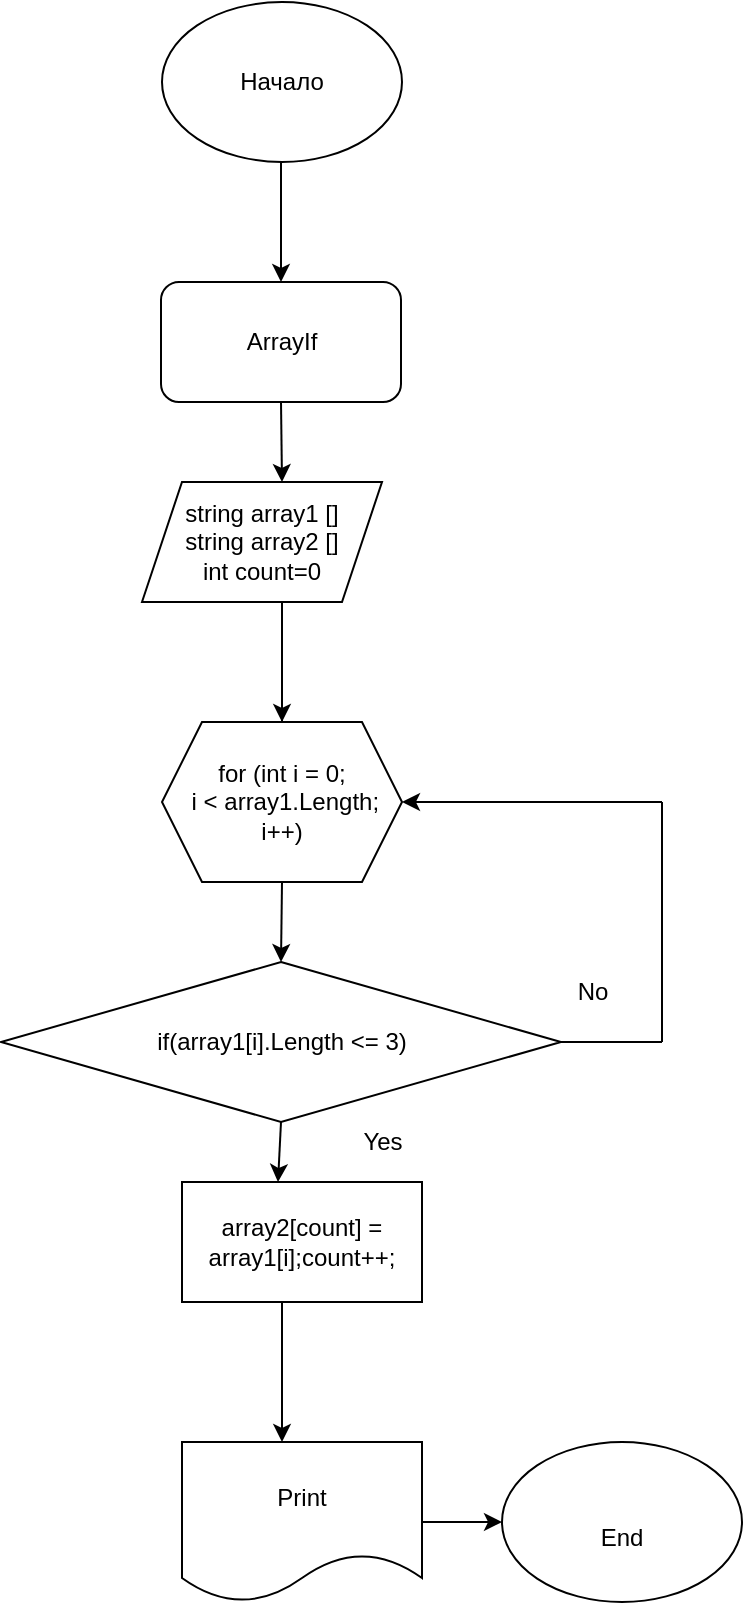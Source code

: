 <mxfile version="20.6.0" type="device"><diagram id="C5RBs43oDa-KdzZeNtuy" name="Page-1"><mxGraphModel dx="806" dy="555" grid="1" gridSize="10" guides="1" tooltips="1" connect="1" arrows="1" fold="1" page="1" pageScale="1" pageWidth="827" pageHeight="1169" math="0" shadow="0"><root><mxCell id="WIyWlLk6GJQsqaUBKTNV-0"/><mxCell id="WIyWlLk6GJQsqaUBKTNV-1" parent="WIyWlLk6GJQsqaUBKTNV-0"/><mxCell id="6xuhC5yavEkfvp2Mr6EM-1" value="Начало" style="ellipse;whiteSpace=wrap;html=1;" vertex="1" parent="WIyWlLk6GJQsqaUBKTNV-1"><mxGeometry x="380" y="10" width="120" height="80" as="geometry"/></mxCell><mxCell id="6xuhC5yavEkfvp2Mr6EM-3" value="" style="endArrow=classic;html=1;rounded=0;" edge="1" parent="WIyWlLk6GJQsqaUBKTNV-1" target="6xuhC5yavEkfvp2Mr6EM-5"><mxGeometry width="50" height="50" relative="1" as="geometry"><mxPoint x="439.5" y="90" as="sourcePoint"/><mxPoint x="439.5" y="180" as="targetPoint"/></mxGeometry></mxCell><mxCell id="6xuhC5yavEkfvp2Mr6EM-4" value="string array1 []&lt;br&gt;string array2 []&lt;br&gt;int count=0" style="shape=parallelogram;perimeter=parallelogramPerimeter;whiteSpace=wrap;html=1;fixedSize=1;" vertex="1" parent="WIyWlLk6GJQsqaUBKTNV-1"><mxGeometry x="370" y="250" width="120" height="60" as="geometry"/></mxCell><mxCell id="6xuhC5yavEkfvp2Mr6EM-6" value="for (int i = 0; &lt;br&gt;&amp;nbsp;i &amp;lt; array1.Length; i++)" style="shape=hexagon;perimeter=hexagonPerimeter2;whiteSpace=wrap;html=1;fixedSize=1;" vertex="1" parent="WIyWlLk6GJQsqaUBKTNV-1"><mxGeometry x="380" y="370" width="120" height="80" as="geometry"/></mxCell><mxCell id="6xuhC5yavEkfvp2Mr6EM-5" value="ArrayIf" style="rounded=1;whiteSpace=wrap;html=1;" vertex="1" parent="WIyWlLk6GJQsqaUBKTNV-1"><mxGeometry x="379.5" y="150" width="120" height="60" as="geometry"/></mxCell><mxCell id="6xuhC5yavEkfvp2Mr6EM-7" value="if(array1[i].Length &amp;lt;= 3)" style="rhombus;whiteSpace=wrap;html=1;" vertex="1" parent="WIyWlLk6GJQsqaUBKTNV-1"><mxGeometry x="299.5" y="490" width="280" height="80" as="geometry"/></mxCell><mxCell id="6xuhC5yavEkfvp2Mr6EM-13" value="array2[count] = array1[i];count++;" style="rounded=0;whiteSpace=wrap;html=1;" vertex="1" parent="WIyWlLk6GJQsqaUBKTNV-1"><mxGeometry x="390" y="600" width="120" height="60" as="geometry"/></mxCell><mxCell id="6xuhC5yavEkfvp2Mr6EM-17" value="" style="endArrow=classic;html=1;rounded=0;exitX=0.5;exitY=1;exitDx=0;exitDy=0;entryX=0.4;entryY=0;entryDx=0;entryDy=0;entryPerimeter=0;" edge="1" parent="WIyWlLk6GJQsqaUBKTNV-1" source="6xuhC5yavEkfvp2Mr6EM-7" target="6xuhC5yavEkfvp2Mr6EM-13"><mxGeometry width="50" height="50" relative="1" as="geometry"><mxPoint x="440" y="620" as="sourcePoint"/><mxPoint x="490" y="570" as="targetPoint"/></mxGeometry></mxCell><mxCell id="6xuhC5yavEkfvp2Mr6EM-18" value="" style="endArrow=classic;html=1;rounded=0;exitX=0.5;exitY=1;exitDx=0;exitDy=0;" edge="1" parent="WIyWlLk6GJQsqaUBKTNV-1" source="6xuhC5yavEkfvp2Mr6EM-5"><mxGeometry width="50" height="50" relative="1" as="geometry"><mxPoint x="440" y="260" as="sourcePoint"/><mxPoint x="440" y="250" as="targetPoint"/></mxGeometry></mxCell><mxCell id="6xuhC5yavEkfvp2Mr6EM-19" value="" style="endArrow=classic;html=1;rounded=0;exitX=0.5;exitY=1;exitDx=0;exitDy=0;entryX=0.5;entryY=0;entryDx=0;entryDy=0;" edge="1" parent="WIyWlLk6GJQsqaUBKTNV-1" source="6xuhC5yavEkfvp2Mr6EM-6" target="6xuhC5yavEkfvp2Mr6EM-7"><mxGeometry width="50" height="50" relative="1" as="geometry"><mxPoint x="430" y="500" as="sourcePoint"/><mxPoint x="480" y="450" as="targetPoint"/></mxGeometry></mxCell><mxCell id="6xuhC5yavEkfvp2Mr6EM-22" value="" style="endArrow=none;html=1;rounded=0;" edge="1" parent="WIyWlLk6GJQsqaUBKTNV-1"><mxGeometry width="50" height="50" relative="1" as="geometry"><mxPoint x="630" y="530" as="sourcePoint"/><mxPoint x="630" y="410" as="targetPoint"/></mxGeometry></mxCell><mxCell id="6xuhC5yavEkfvp2Mr6EM-23" value="" style="endArrow=classic;html=1;rounded=0;entryX=1;entryY=0.5;entryDx=0;entryDy=0;" edge="1" parent="WIyWlLk6GJQsqaUBKTNV-1" target="6xuhC5yavEkfvp2Mr6EM-6"><mxGeometry width="50" height="50" relative="1" as="geometry"><mxPoint x="630" y="410" as="sourcePoint"/><mxPoint x="640" y="510" as="targetPoint"/><Array as="points"><mxPoint x="510" y="410"/></Array></mxGeometry></mxCell><mxCell id="6xuhC5yavEkfvp2Mr6EM-24" value="" style="endArrow=classic;html=1;rounded=0;entryX=0.5;entryY=0;entryDx=0;entryDy=0;" edge="1" parent="WIyWlLk6GJQsqaUBKTNV-1" target="6xuhC5yavEkfvp2Mr6EM-6"><mxGeometry width="50" height="50" relative="1" as="geometry"><mxPoint x="440" y="370" as="sourcePoint"/><mxPoint x="600" y="410" as="targetPoint"/><Array as="points"><mxPoint x="440" y="310"/></Array></mxGeometry></mxCell><mxCell id="6xuhC5yavEkfvp2Mr6EM-25" value="Yes" style="text;html=1;align=center;verticalAlign=middle;resizable=0;points=[];autosize=1;strokeColor=none;fillColor=none;" vertex="1" parent="WIyWlLk6GJQsqaUBKTNV-1"><mxGeometry x="470" y="565" width="40" height="30" as="geometry"/></mxCell><mxCell id="6xuhC5yavEkfvp2Mr6EM-26" value="" style="endArrow=none;html=1;rounded=0;entryX=1;entryY=0.5;entryDx=0;entryDy=0;" edge="1" parent="WIyWlLk6GJQsqaUBKTNV-1" target="6xuhC5yavEkfvp2Mr6EM-7"><mxGeometry width="50" height="50" relative="1" as="geometry"><mxPoint x="630" y="530" as="sourcePoint"/><mxPoint x="440" y="590" as="targetPoint"/><Array as="points"><mxPoint x="630" y="530"/></Array></mxGeometry></mxCell><mxCell id="6xuhC5yavEkfvp2Mr6EM-27" value="No" style="text;html=1;align=center;verticalAlign=middle;resizable=0;points=[];autosize=1;strokeColor=none;fillColor=none;" vertex="1" parent="WIyWlLk6GJQsqaUBKTNV-1"><mxGeometry x="575" y="490" width="40" height="30" as="geometry"/></mxCell><mxCell id="6xuhC5yavEkfvp2Mr6EM-28" value="" style="endArrow=classic;html=1;rounded=0;" edge="1" parent="WIyWlLk6GJQsqaUBKTNV-1"><mxGeometry width="50" height="50" relative="1" as="geometry"><mxPoint x="440" y="660" as="sourcePoint"/><mxPoint x="440" y="730" as="targetPoint"/><Array as="points"><mxPoint x="440" y="680"/><mxPoint x="440" y="660"/></Array></mxGeometry></mxCell><mxCell id="6xuhC5yavEkfvp2Mr6EM-29" value="Print" style="shape=document;whiteSpace=wrap;html=1;boundedLbl=1;" vertex="1" parent="WIyWlLk6GJQsqaUBKTNV-1"><mxGeometry x="390" y="730" width="120" height="80" as="geometry"/></mxCell><mxCell id="6xuhC5yavEkfvp2Mr6EM-30" value="&lt;br&gt;End" style="ellipse;whiteSpace=wrap;html=1;" vertex="1" parent="WIyWlLk6GJQsqaUBKTNV-1"><mxGeometry x="550" y="730" width="120" height="80" as="geometry"/></mxCell><mxCell id="6xuhC5yavEkfvp2Mr6EM-31" value="" style="endArrow=classic;html=1;rounded=0;exitX=1;exitY=0.5;exitDx=0;exitDy=0;entryX=0;entryY=0.5;entryDx=0;entryDy=0;" edge="1" parent="WIyWlLk6GJQsqaUBKTNV-1" source="6xuhC5yavEkfvp2Mr6EM-29" target="6xuhC5yavEkfvp2Mr6EM-30"><mxGeometry width="50" height="50" relative="1" as="geometry"><mxPoint x="510" y="790" as="sourcePoint"/><mxPoint x="560" y="740" as="targetPoint"/></mxGeometry></mxCell></root></mxGraphModel></diagram></mxfile>
